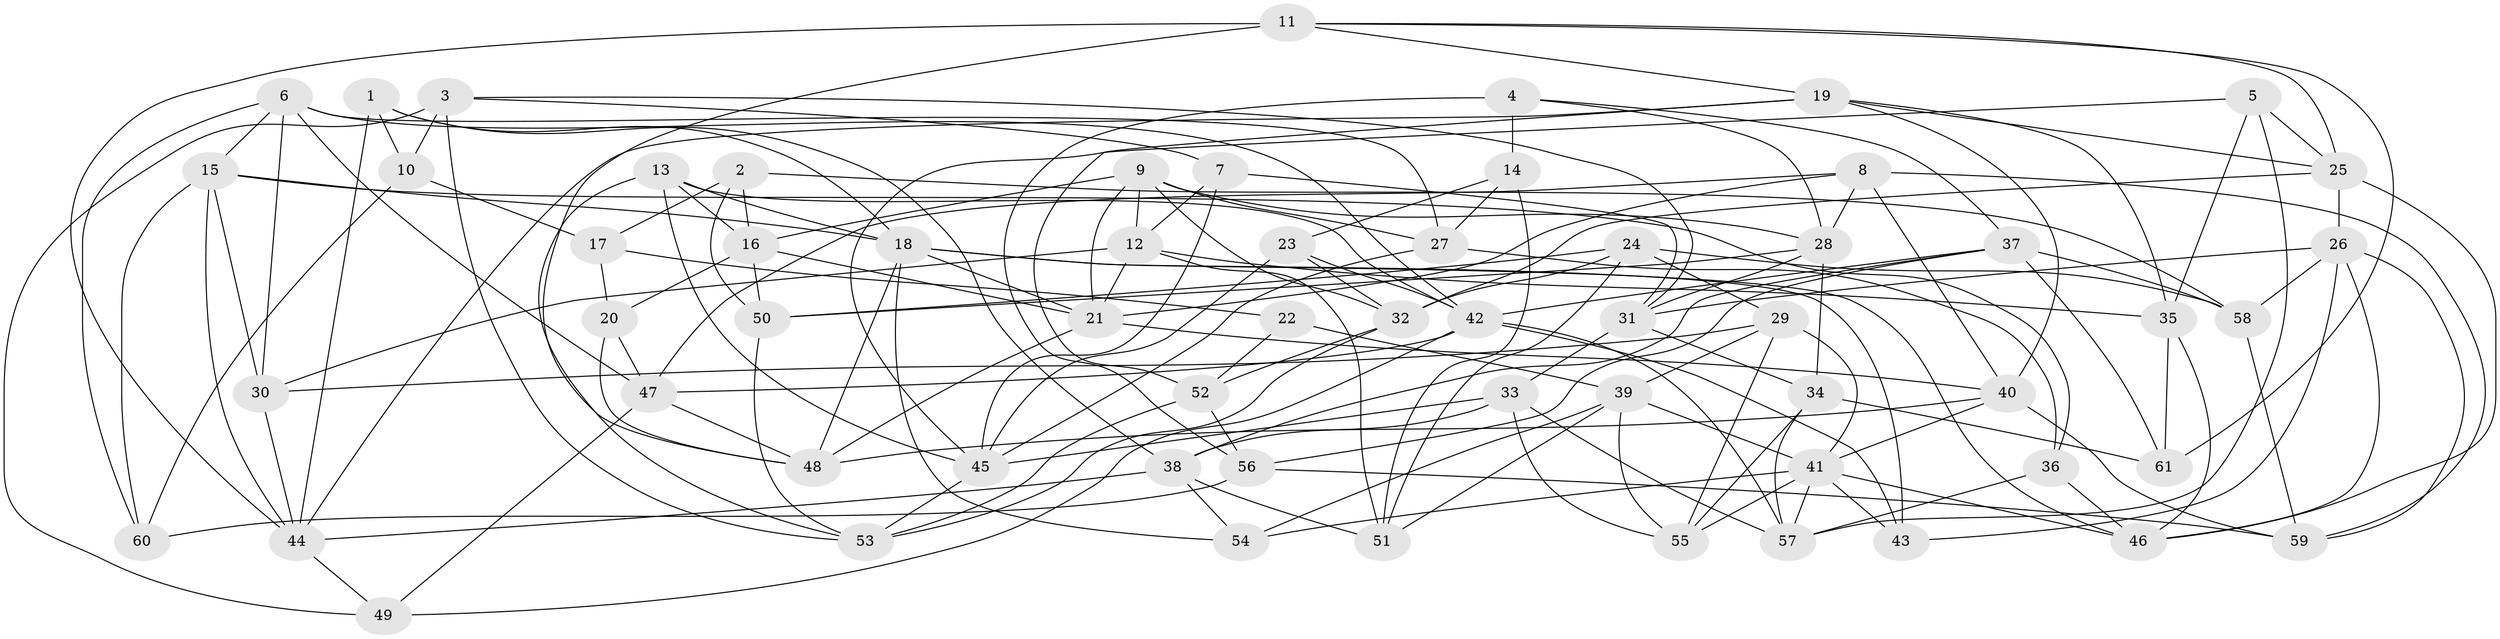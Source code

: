 // original degree distribution, {4: 1.0}
// Generated by graph-tools (version 1.1) at 2025/03/03/09/25 03:03:04]
// undirected, 61 vertices, 161 edges
graph export_dot {
graph [start="1"]
  node [color=gray90,style=filled];
  1;
  2;
  3;
  4;
  5;
  6;
  7;
  8;
  9;
  10;
  11;
  12;
  13;
  14;
  15;
  16;
  17;
  18;
  19;
  20;
  21;
  22;
  23;
  24;
  25;
  26;
  27;
  28;
  29;
  30;
  31;
  32;
  33;
  34;
  35;
  36;
  37;
  38;
  39;
  40;
  41;
  42;
  43;
  44;
  45;
  46;
  47;
  48;
  49;
  50;
  51;
  52;
  53;
  54;
  55;
  56;
  57;
  58;
  59;
  60;
  61;
  1 -- 10 [weight=1.0];
  1 -- 18 [weight=1.0];
  1 -- 38 [weight=1.0];
  1 -- 44 [weight=1.0];
  2 -- 16 [weight=1.0];
  2 -- 17 [weight=1.0];
  2 -- 50 [weight=1.0];
  2 -- 58 [weight=1.0];
  3 -- 7 [weight=1.0];
  3 -- 10 [weight=2.0];
  3 -- 31 [weight=1.0];
  3 -- 49 [weight=1.0];
  3 -- 53 [weight=1.0];
  4 -- 14 [weight=2.0];
  4 -- 28 [weight=1.0];
  4 -- 37 [weight=1.0];
  4 -- 56 [weight=2.0];
  5 -- 25 [weight=1.0];
  5 -- 35 [weight=1.0];
  5 -- 45 [weight=1.0];
  5 -- 57 [weight=1.0];
  6 -- 15 [weight=1.0];
  6 -- 27 [weight=1.0];
  6 -- 30 [weight=1.0];
  6 -- 42 [weight=1.0];
  6 -- 47 [weight=1.0];
  6 -- 60 [weight=1.0];
  7 -- 12 [weight=1.0];
  7 -- 31 [weight=1.0];
  7 -- 45 [weight=1.0];
  8 -- 21 [weight=2.0];
  8 -- 28 [weight=1.0];
  8 -- 40 [weight=1.0];
  8 -- 47 [weight=1.0];
  8 -- 59 [weight=1.0];
  9 -- 12 [weight=1.0];
  9 -- 16 [weight=1.0];
  9 -- 21 [weight=1.0];
  9 -- 27 [weight=1.0];
  9 -- 28 [weight=1.0];
  9 -- 32 [weight=1.0];
  10 -- 17 [weight=2.0];
  10 -- 60 [weight=1.0];
  11 -- 19 [weight=1.0];
  11 -- 25 [weight=1.0];
  11 -- 44 [weight=2.0];
  11 -- 48 [weight=1.0];
  11 -- 61 [weight=1.0];
  12 -- 21 [weight=1.0];
  12 -- 30 [weight=1.0];
  12 -- 35 [weight=1.0];
  12 -- 51 [weight=1.0];
  13 -- 16 [weight=1.0];
  13 -- 18 [weight=1.0];
  13 -- 42 [weight=1.0];
  13 -- 45 [weight=2.0];
  13 -- 53 [weight=1.0];
  14 -- 23 [weight=1.0];
  14 -- 27 [weight=1.0];
  14 -- 51 [weight=2.0];
  15 -- 18 [weight=1.0];
  15 -- 30 [weight=1.0];
  15 -- 36 [weight=1.0];
  15 -- 44 [weight=1.0];
  15 -- 60 [weight=1.0];
  16 -- 20 [weight=1.0];
  16 -- 21 [weight=1.0];
  16 -- 50 [weight=1.0];
  17 -- 20 [weight=1.0];
  17 -- 22 [weight=2.0];
  18 -- 21 [weight=1.0];
  18 -- 43 [weight=1.0];
  18 -- 46 [weight=1.0];
  18 -- 48 [weight=1.0];
  18 -- 54 [weight=1.0];
  19 -- 25 [weight=1.0];
  19 -- 35 [weight=2.0];
  19 -- 40 [weight=1.0];
  19 -- 44 [weight=1.0];
  19 -- 52 [weight=2.0];
  20 -- 47 [weight=1.0];
  20 -- 48 [weight=1.0];
  21 -- 40 [weight=1.0];
  21 -- 48 [weight=1.0];
  22 -- 39 [weight=1.0];
  22 -- 52 [weight=1.0];
  23 -- 32 [weight=1.0];
  23 -- 42 [weight=1.0];
  23 -- 45 [weight=1.0];
  24 -- 29 [weight=1.0];
  24 -- 32 [weight=1.0];
  24 -- 50 [weight=2.0];
  24 -- 51 [weight=1.0];
  24 -- 58 [weight=1.0];
  25 -- 26 [weight=1.0];
  25 -- 32 [weight=1.0];
  25 -- 46 [weight=1.0];
  26 -- 31 [weight=1.0];
  26 -- 43 [weight=1.0];
  26 -- 46 [weight=1.0];
  26 -- 58 [weight=1.0];
  26 -- 59 [weight=1.0];
  27 -- 36 [weight=1.0];
  27 -- 45 [weight=2.0];
  28 -- 31 [weight=1.0];
  28 -- 34 [weight=1.0];
  28 -- 50 [weight=1.0];
  29 -- 30 [weight=2.0];
  29 -- 39 [weight=1.0];
  29 -- 41 [weight=1.0];
  29 -- 55 [weight=1.0];
  30 -- 44 [weight=1.0];
  31 -- 33 [weight=1.0];
  31 -- 34 [weight=1.0];
  32 -- 52 [weight=1.0];
  32 -- 53 [weight=1.0];
  33 -- 38 [weight=1.0];
  33 -- 45 [weight=2.0];
  33 -- 55 [weight=1.0];
  33 -- 57 [weight=1.0];
  34 -- 55 [weight=2.0];
  34 -- 57 [weight=1.0];
  34 -- 61 [weight=1.0];
  35 -- 46 [weight=1.0];
  35 -- 61 [weight=1.0];
  36 -- 46 [weight=1.0];
  36 -- 57 [weight=1.0];
  37 -- 38 [weight=1.0];
  37 -- 42 [weight=1.0];
  37 -- 56 [weight=1.0];
  37 -- 58 [weight=1.0];
  37 -- 61 [weight=1.0];
  38 -- 44 [weight=1.0];
  38 -- 51 [weight=1.0];
  38 -- 54 [weight=1.0];
  39 -- 41 [weight=1.0];
  39 -- 51 [weight=1.0];
  39 -- 54 [weight=1.0];
  39 -- 55 [weight=1.0];
  40 -- 41 [weight=1.0];
  40 -- 48 [weight=1.0];
  40 -- 59 [weight=1.0];
  41 -- 43 [weight=1.0];
  41 -- 46 [weight=1.0];
  41 -- 54 [weight=1.0];
  41 -- 55 [weight=1.0];
  41 -- 57 [weight=1.0];
  42 -- 43 [weight=1.0];
  42 -- 47 [weight=1.0];
  42 -- 49 [weight=1.0];
  42 -- 57 [weight=1.0];
  44 -- 49 [weight=1.0];
  45 -- 53 [weight=1.0];
  47 -- 48 [weight=1.0];
  47 -- 49 [weight=1.0];
  50 -- 53 [weight=1.0];
  52 -- 53 [weight=1.0];
  52 -- 56 [weight=1.0];
  56 -- 59 [weight=1.0];
  56 -- 60 [weight=1.0];
  58 -- 59 [weight=2.0];
}
